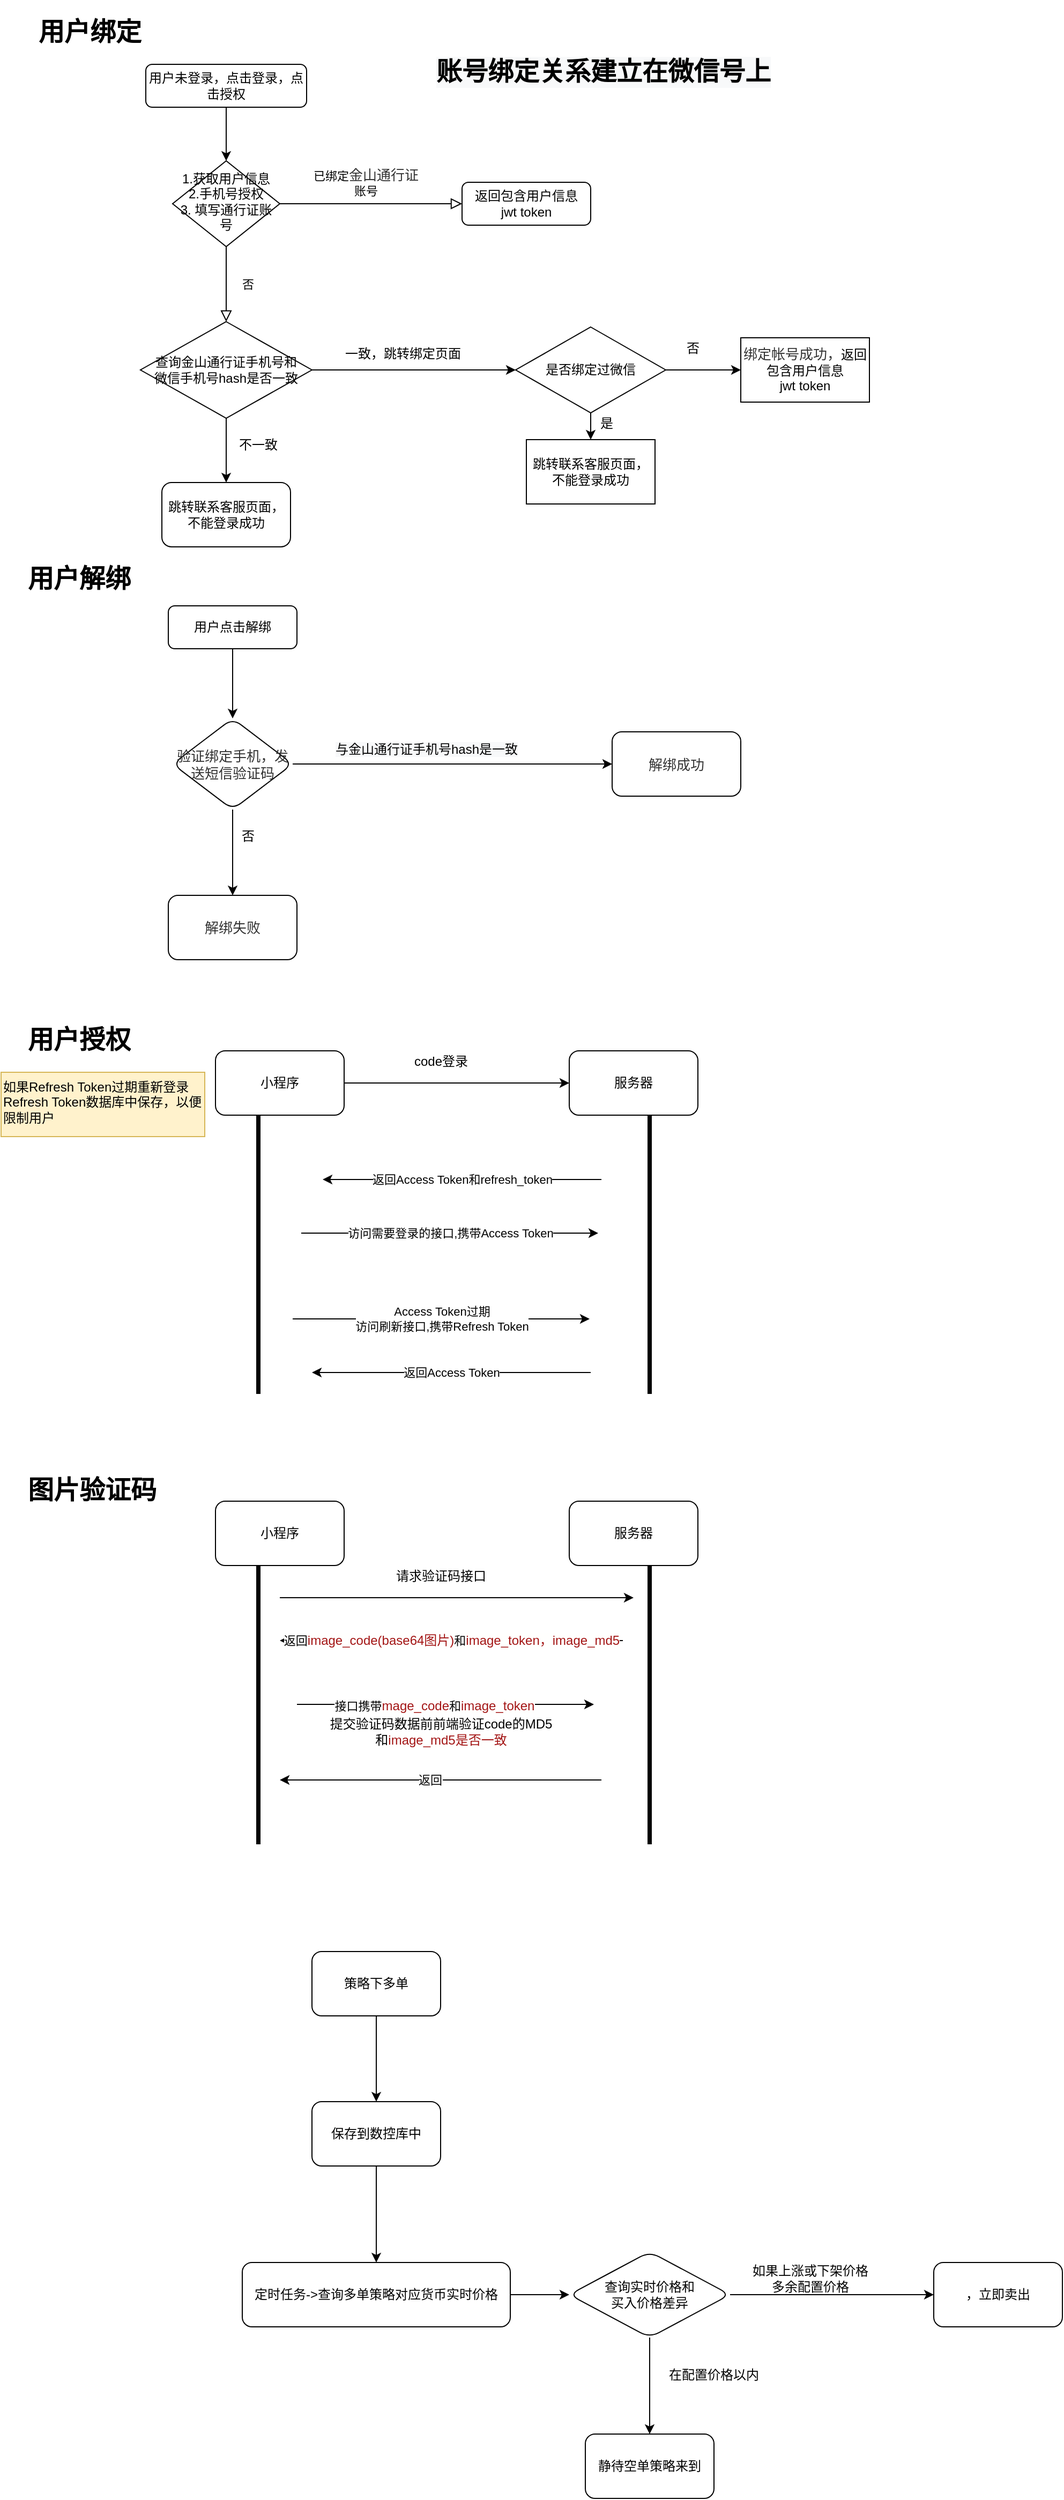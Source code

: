 <mxfile version="17.4.6" type="github">
  <diagram id="C5RBs43oDa-KdzZeNtuy" name="Page-1">
    <mxGraphModel dx="1334" dy="661" grid="1" gridSize="10" guides="1" tooltips="1" connect="1" arrows="1" fold="1" page="1" pageScale="1" pageWidth="827" pageHeight="1169" math="0" shadow="0">
      <root>
        <mxCell id="WIyWlLk6GJQsqaUBKTNV-0" />
        <mxCell id="WIyWlLk6GJQsqaUBKTNV-1" parent="WIyWlLk6GJQsqaUBKTNV-0" />
        <mxCell id="JQb2HkawdjwSyJqSRHTh-34" value="" style="edgeStyle=orthogonalEdgeStyle;rounded=0;orthogonalLoop=1;jettySize=auto;html=1;" parent="WIyWlLk6GJQsqaUBKTNV-1" source="WIyWlLk6GJQsqaUBKTNV-3" target="WIyWlLk6GJQsqaUBKTNV-6" edge="1">
          <mxGeometry relative="1" as="geometry" />
        </mxCell>
        <mxCell id="WIyWlLk6GJQsqaUBKTNV-3" value="用户未登录，点击登录，点击授权" style="rounded=1;whiteSpace=wrap;html=1;fontSize=12;glass=0;strokeWidth=1;shadow=0;" parent="WIyWlLk6GJQsqaUBKTNV-1" vertex="1">
          <mxGeometry x="145" y="80" width="150" height="40" as="geometry" />
        </mxCell>
        <mxCell id="WIyWlLk6GJQsqaUBKTNV-4" value="否" style="rounded=0;html=1;jettySize=auto;orthogonalLoop=1;fontSize=11;endArrow=block;endFill=0;endSize=8;strokeWidth=1;shadow=0;labelBackgroundColor=none;edgeStyle=orthogonalEdgeStyle;entryX=0.5;entryY=0;entryDx=0;entryDy=0;" parent="WIyWlLk6GJQsqaUBKTNV-1" source="WIyWlLk6GJQsqaUBKTNV-6" target="JQb2HkawdjwSyJqSRHTh-35" edge="1">
          <mxGeometry y="20" relative="1" as="geometry">
            <mxPoint as="offset" />
            <mxPoint x="220" y="310" as="targetPoint" />
          </mxGeometry>
        </mxCell>
        <mxCell id="WIyWlLk6GJQsqaUBKTNV-5" value="已绑定&lt;span style=&quot;color: rgb(51 , 51 , 51) ; font-family: &amp;#34;arial normal&amp;#34; , &amp;#34;arial&amp;#34; ; font-size: 13px&quot;&gt;金山通行证&lt;/span&gt;&lt;br&gt;账号" style="edgeStyle=orthogonalEdgeStyle;rounded=0;html=1;jettySize=auto;orthogonalLoop=1;fontSize=11;endArrow=block;endFill=0;endSize=8;strokeWidth=1;shadow=0;labelBackgroundColor=none;" parent="WIyWlLk6GJQsqaUBKTNV-1" source="WIyWlLk6GJQsqaUBKTNV-6" target="WIyWlLk6GJQsqaUBKTNV-7" edge="1">
          <mxGeometry x="-0.059" y="20" relative="1" as="geometry">
            <mxPoint as="offset" />
          </mxGeometry>
        </mxCell>
        <mxCell id="WIyWlLk6GJQsqaUBKTNV-6" value="1.获取用户信息&lt;br&gt;2.手机号授权&lt;br&gt;3. 填写通行证账号" style="rhombus;whiteSpace=wrap;html=1;shadow=0;fontFamily=Helvetica;fontSize=12;align=center;strokeWidth=1;spacing=6;spacingTop=-4;" parent="WIyWlLk6GJQsqaUBKTNV-1" vertex="1">
          <mxGeometry x="170" y="170" width="100" height="80" as="geometry" />
        </mxCell>
        <mxCell id="WIyWlLk6GJQsqaUBKTNV-7" value="返回包含用户信息&lt;br&gt;jwt token" style="rounded=1;whiteSpace=wrap;html=1;fontSize=12;glass=0;strokeWidth=1;shadow=0;" parent="WIyWlLk6GJQsqaUBKTNV-1" vertex="1">
          <mxGeometry x="440" y="190" width="120" height="40" as="geometry" />
        </mxCell>
        <mxCell id="JQb2HkawdjwSyJqSRHTh-8" value="" style="edgeStyle=orthogonalEdgeStyle;rounded=0;orthogonalLoop=1;jettySize=auto;html=1;exitX=0.5;exitY=1;exitDx=0;exitDy=0;" parent="WIyWlLk6GJQsqaUBKTNV-1" source="JQb2HkawdjwSyJqSRHTh-35" target="JQb2HkawdjwSyJqSRHTh-7" edge="1">
          <mxGeometry relative="1" as="geometry">
            <mxPoint x="240" y="370" as="sourcePoint" />
          </mxGeometry>
        </mxCell>
        <mxCell id="JQb2HkawdjwSyJqSRHTh-31" style="edgeStyle=orthogonalEdgeStyle;rounded=0;orthogonalLoop=1;jettySize=auto;html=1;entryX=0;entryY=0.5;entryDx=0;entryDy=0;exitX=1;exitY=0.5;exitDx=0;exitDy=0;" parent="WIyWlLk6GJQsqaUBKTNV-1" source="JQb2HkawdjwSyJqSRHTh-35" target="JQb2HkawdjwSyJqSRHTh-13" edge="1">
          <mxGeometry relative="1" as="geometry">
            <mxPoint x="320" y="340" as="sourcePoint" />
            <Array as="points">
              <mxPoint x="490" y="365" />
            </Array>
          </mxGeometry>
        </mxCell>
        <mxCell id="JQb2HkawdjwSyJqSRHTh-5" value="一致，跳转绑定页面" style="text;html=1;strokeColor=none;fillColor=none;align=center;verticalAlign=middle;whiteSpace=wrap;rounded=0;" parent="WIyWlLk6GJQsqaUBKTNV-1" vertex="1">
          <mxGeometry x="320" y="335" width="130" height="30" as="geometry" />
        </mxCell>
        <mxCell id="JQb2HkawdjwSyJqSRHTh-7" value="&lt;span&gt;跳转联系客服页面，不能登录成功&lt;/span&gt;" style="whiteSpace=wrap;html=1;rounded=1;" parent="WIyWlLk6GJQsqaUBKTNV-1" vertex="1">
          <mxGeometry x="160" y="470" width="120" height="60" as="geometry" />
        </mxCell>
        <mxCell id="JQb2HkawdjwSyJqSRHTh-9" value="不一致" style="text;html=1;strokeColor=none;fillColor=none;align=center;verticalAlign=middle;whiteSpace=wrap;rounded=0;" parent="WIyWlLk6GJQsqaUBKTNV-1" vertex="1">
          <mxGeometry x="200" y="420" width="100" height="30" as="geometry" />
        </mxCell>
        <mxCell id="JQb2HkawdjwSyJqSRHTh-15" value="" style="edgeStyle=orthogonalEdgeStyle;rounded=0;orthogonalLoop=1;jettySize=auto;html=1;" parent="WIyWlLk6GJQsqaUBKTNV-1" source="JQb2HkawdjwSyJqSRHTh-13" target="JQb2HkawdjwSyJqSRHTh-14" edge="1">
          <mxGeometry relative="1" as="geometry" />
        </mxCell>
        <mxCell id="JQb2HkawdjwSyJqSRHTh-18" value="" style="edgeStyle=orthogonalEdgeStyle;rounded=0;orthogonalLoop=1;jettySize=auto;html=1;" parent="WIyWlLk6GJQsqaUBKTNV-1" source="JQb2HkawdjwSyJqSRHTh-13" target="JQb2HkawdjwSyJqSRHTh-17" edge="1">
          <mxGeometry relative="1" as="geometry" />
        </mxCell>
        <mxCell id="JQb2HkawdjwSyJqSRHTh-13" value="&lt;span&gt;是否绑定过微信&lt;/span&gt;" style="rhombus;whiteSpace=wrap;html=1;" parent="WIyWlLk6GJQsqaUBKTNV-1" vertex="1">
          <mxGeometry x="490" y="325" width="140" height="80" as="geometry" />
        </mxCell>
        <mxCell id="JQb2HkawdjwSyJqSRHTh-14" value="&lt;span&gt;跳转联系客服页面，不能登录成功&lt;/span&gt;" style="whiteSpace=wrap;html=1;" parent="WIyWlLk6GJQsqaUBKTNV-1" vertex="1">
          <mxGeometry x="500" y="430" width="120" height="60" as="geometry" />
        </mxCell>
        <mxCell id="JQb2HkawdjwSyJqSRHTh-16" value="是" style="text;html=1;strokeColor=none;fillColor=none;align=center;verticalAlign=middle;whiteSpace=wrap;rounded=0;" parent="WIyWlLk6GJQsqaUBKTNV-1" vertex="1">
          <mxGeometry x="510" y="400" width="130" height="30" as="geometry" />
        </mxCell>
        <mxCell id="JQb2HkawdjwSyJqSRHTh-17" value="&lt;span style=&quot;color: rgb(51 , 51 , 51) ; font-family: &amp;#34;arial normal&amp;#34; , &amp;#34;arial&amp;#34; ; font-size: 13px&quot;&gt;绑定帐号成功，&lt;/span&gt;返回包含用户信息&lt;br&gt;jwt token" style="whiteSpace=wrap;html=1;" parent="WIyWlLk6GJQsqaUBKTNV-1" vertex="1">
          <mxGeometry x="700" y="335" width="120" height="60" as="geometry" />
        </mxCell>
        <mxCell id="JQb2HkawdjwSyJqSRHTh-19" value="&lt;h1&gt;用户绑定&lt;/h1&gt;" style="text;html=1;strokeColor=none;fillColor=none;spacing=5;spacingTop=-20;whiteSpace=wrap;overflow=hidden;rounded=0;" parent="WIyWlLk6GJQsqaUBKTNV-1" vertex="1">
          <mxGeometry x="40" y="30" width="190" height="40" as="geometry" />
        </mxCell>
        <mxCell id="JQb2HkawdjwSyJqSRHTh-20" value="&lt;h1&gt;用户解绑&lt;/h1&gt;&lt;p&gt;&lt;br&gt;&lt;/p&gt;" style="text;html=1;strokeColor=none;fillColor=none;spacing=5;spacingTop=-20;whiteSpace=wrap;overflow=hidden;rounded=0;" parent="WIyWlLk6GJQsqaUBKTNV-1" vertex="1">
          <mxGeometry x="30" y="540" width="190" height="40" as="geometry" />
        </mxCell>
        <mxCell id="JQb2HkawdjwSyJqSRHTh-24" value="" style="edgeStyle=orthogonalEdgeStyle;rounded=0;orthogonalLoop=1;jettySize=auto;html=1;" parent="WIyWlLk6GJQsqaUBKTNV-1" source="JQb2HkawdjwSyJqSRHTh-22" target="JQb2HkawdjwSyJqSRHTh-23" edge="1">
          <mxGeometry relative="1" as="geometry" />
        </mxCell>
        <mxCell id="JQb2HkawdjwSyJqSRHTh-22" value="用户点击解绑&lt;br&gt;" style="rounded=1;whiteSpace=wrap;html=1;fontSize=12;glass=0;strokeWidth=1;shadow=0;" parent="WIyWlLk6GJQsqaUBKTNV-1" vertex="1">
          <mxGeometry x="166" y="585" width="120" height="40" as="geometry" />
        </mxCell>
        <mxCell id="JQb2HkawdjwSyJqSRHTh-26" value="" style="edgeStyle=orthogonalEdgeStyle;rounded=0;orthogonalLoop=1;jettySize=auto;html=1;" parent="WIyWlLk6GJQsqaUBKTNV-1" source="JQb2HkawdjwSyJqSRHTh-23" target="JQb2HkawdjwSyJqSRHTh-25" edge="1">
          <mxGeometry relative="1" as="geometry" />
        </mxCell>
        <mxCell id="JQb2HkawdjwSyJqSRHTh-28" value="" style="edgeStyle=orthogonalEdgeStyle;rounded=0;orthogonalLoop=1;jettySize=auto;html=1;" parent="WIyWlLk6GJQsqaUBKTNV-1" source="JQb2HkawdjwSyJqSRHTh-23" target="JQb2HkawdjwSyJqSRHTh-27" edge="1">
          <mxGeometry relative="1" as="geometry" />
        </mxCell>
        <mxCell id="JQb2HkawdjwSyJqSRHTh-23" value="&lt;span style=&quot;color: rgb(51 , 51 , 51) ; font-family: &amp;#34;arial normal&amp;#34; , &amp;#34;arial&amp;#34; ; font-size: 13px&quot;&gt;验证绑定手机，发送短信验证码&lt;/span&gt;" style="rhombus;whiteSpace=wrap;html=1;rounded=1;glass=0;strokeWidth=1;shadow=0;" parent="WIyWlLk6GJQsqaUBKTNV-1" vertex="1">
          <mxGeometry x="170" y="690" width="112" height="85" as="geometry" />
        </mxCell>
        <mxCell id="JQb2HkawdjwSyJqSRHTh-25" value="&lt;span style=&quot;color: rgb(51 , 51 , 51) ; font-family: &amp;#34;arial normal&amp;#34; , &amp;#34;arial&amp;#34; ; font-size: 13px&quot;&gt;解绑成功&lt;/span&gt;" style="whiteSpace=wrap;html=1;rounded=1;glass=0;strokeWidth=1;shadow=0;" parent="WIyWlLk6GJQsqaUBKTNV-1" vertex="1">
          <mxGeometry x="580" y="702.5" width="120" height="60" as="geometry" />
        </mxCell>
        <mxCell id="JQb2HkawdjwSyJqSRHTh-27" value="&lt;span style=&quot;color: rgb(51 , 51 , 51) ; font-family: &amp;#34;arial normal&amp;#34; , &amp;#34;arial&amp;#34; ; font-size: 13px&quot;&gt;解绑失败&lt;/span&gt;" style="whiteSpace=wrap;html=1;rounded=1;glass=0;strokeWidth=1;shadow=0;" parent="WIyWlLk6GJQsqaUBKTNV-1" vertex="1">
          <mxGeometry x="166" y="855" width="120" height="60" as="geometry" />
        </mxCell>
        <mxCell id="JQb2HkawdjwSyJqSRHTh-29" value="&lt;span style=&quot;color: rgb(0 , 0 , 0) ; font-family: &amp;#34;helvetica&amp;#34; ; font-size: 12px ; font-style: normal ; font-weight: 400 ; letter-spacing: normal ; text-align: center ; text-indent: 0px ; text-transform: none ; word-spacing: 0px ; background-color: rgb(248 , 249 , 250) ; display: inline ; float: none&quot;&gt;与金山通行证手机号hash是一致&lt;/span&gt;" style="text;whiteSpace=wrap;html=1;" parent="WIyWlLk6GJQsqaUBKTNV-1" vertex="1">
          <mxGeometry x="320" y="705" width="270" height="30" as="geometry" />
        </mxCell>
        <mxCell id="JQb2HkawdjwSyJqSRHTh-30" value="否" style="text;html=1;align=center;verticalAlign=middle;resizable=0;points=[];autosize=1;strokeColor=none;fillColor=none;" parent="WIyWlLk6GJQsqaUBKTNV-1" vertex="1">
          <mxGeometry x="225" y="790" width="30" height="20" as="geometry" />
        </mxCell>
        <mxCell id="JQb2HkawdjwSyJqSRHTh-32" value="否" style="text;html=1;align=center;verticalAlign=middle;resizable=0;points=[];autosize=1;strokeColor=none;fillColor=none;" parent="WIyWlLk6GJQsqaUBKTNV-1" vertex="1">
          <mxGeometry x="640" y="335" width="30" height="20" as="geometry" />
        </mxCell>
        <mxCell id="JQb2HkawdjwSyJqSRHTh-33" value="&lt;h1 style=&quot;color: rgb(0 , 0 , 0) ; font-family: &amp;#34;helvetica&amp;#34; ; font-style: normal ; letter-spacing: normal ; text-align: left ; text-indent: 0px ; text-transform: none ; word-spacing: 0px ; background-color: rgb(248 , 249 , 250)&quot;&gt;账号绑定关系建立在微信号上&lt;/h1&gt;" style="text;whiteSpace=wrap;html=1;" parent="WIyWlLk6GJQsqaUBKTNV-1" vertex="1">
          <mxGeometry x="414" y="50" width="340" height="60" as="geometry" />
        </mxCell>
        <mxCell id="JQb2HkawdjwSyJqSRHTh-35" value="&lt;span&gt;查询金山通行证手机号和&lt;br&gt;微信手机号hash是否一致&lt;/span&gt;" style="rhombus;whiteSpace=wrap;html=1;" parent="WIyWlLk6GJQsqaUBKTNV-1" vertex="1">
          <mxGeometry x="140" y="320" width="160" height="90" as="geometry" />
        </mxCell>
        <mxCell id="JQb2HkawdjwSyJqSRHTh-37" value="&lt;h1&gt;用户授权&lt;/h1&gt;&lt;p&gt;&lt;br&gt;&lt;/p&gt;" style="text;html=1;strokeColor=none;fillColor=none;spacing=5;spacingTop=-20;whiteSpace=wrap;overflow=hidden;rounded=0;" parent="WIyWlLk6GJQsqaUBKTNV-1" vertex="1">
          <mxGeometry x="30" y="970" width="190" height="40" as="geometry" />
        </mxCell>
        <mxCell id="JQb2HkawdjwSyJqSRHTh-40" style="edgeStyle=orthogonalEdgeStyle;rounded=0;orthogonalLoop=1;jettySize=auto;html=1;" parent="WIyWlLk6GJQsqaUBKTNV-1" source="JQb2HkawdjwSyJqSRHTh-38" target="JQb2HkawdjwSyJqSRHTh-39" edge="1">
          <mxGeometry relative="1" as="geometry" />
        </mxCell>
        <mxCell id="JQb2HkawdjwSyJqSRHTh-38" value="小程序" style="rounded=1;whiteSpace=wrap;html=1;" parent="WIyWlLk6GJQsqaUBKTNV-1" vertex="1">
          <mxGeometry x="210" y="1000" width="120" height="60" as="geometry" />
        </mxCell>
        <mxCell id="JQb2HkawdjwSyJqSRHTh-39" value="服务器" style="rounded=1;whiteSpace=wrap;html=1;" parent="WIyWlLk6GJQsqaUBKTNV-1" vertex="1">
          <mxGeometry x="540" y="1000" width="120" height="60" as="geometry" />
        </mxCell>
        <mxCell id="JQb2HkawdjwSyJqSRHTh-41" value="code登录" style="text;html=1;align=center;verticalAlign=middle;resizable=0;points=[];autosize=1;strokeColor=none;fillColor=none;" parent="WIyWlLk6GJQsqaUBKTNV-1" vertex="1">
          <mxGeometry x="385" y="1000" width="70" height="20" as="geometry" />
        </mxCell>
        <mxCell id="JQb2HkawdjwSyJqSRHTh-42" value="" style="line;strokeWidth=4;direction=south;html=1;perimeter=backbonePerimeter;points=[];outlineConnect=0;" parent="WIyWlLk6GJQsqaUBKTNV-1" vertex="1">
          <mxGeometry x="610" y="1060" width="10" height="260" as="geometry" />
        </mxCell>
        <mxCell id="JQb2HkawdjwSyJqSRHTh-43" value="" style="endArrow=classic;html=1;rounded=0;" parent="WIyWlLk6GJQsqaUBKTNV-1" edge="1">
          <mxGeometry relative="1" as="geometry">
            <mxPoint x="570" y="1120" as="sourcePoint" />
            <mxPoint x="310" y="1120" as="targetPoint" />
          </mxGeometry>
        </mxCell>
        <mxCell id="JQb2HkawdjwSyJqSRHTh-44" value="返回Access Token和refresh_token" style="edgeLabel;resizable=0;html=1;align=center;verticalAlign=middle;" parent="JQb2HkawdjwSyJqSRHTh-43" connectable="0" vertex="1">
          <mxGeometry relative="1" as="geometry" />
        </mxCell>
        <mxCell id="JQb2HkawdjwSyJqSRHTh-46" value="" style="line;strokeWidth=4;direction=south;html=1;perimeter=backbonePerimeter;points=[];outlineConnect=0;" parent="WIyWlLk6GJQsqaUBKTNV-1" vertex="1">
          <mxGeometry x="245" y="1060" width="10" height="260" as="geometry" />
        </mxCell>
        <mxCell id="JQb2HkawdjwSyJqSRHTh-47" value="" style="endArrow=classic;html=1;rounded=0;" parent="WIyWlLk6GJQsqaUBKTNV-1" edge="1">
          <mxGeometry relative="1" as="geometry">
            <mxPoint x="290" y="1170" as="sourcePoint" />
            <mxPoint x="567" y="1170.0" as="targetPoint" />
          </mxGeometry>
        </mxCell>
        <mxCell id="JQb2HkawdjwSyJqSRHTh-48" value="访问需要登录的接口,携带Access Token" style="edgeLabel;resizable=0;html=1;align=center;verticalAlign=middle;" parent="JQb2HkawdjwSyJqSRHTh-47" connectable="0" vertex="1">
          <mxGeometry relative="1" as="geometry" />
        </mxCell>
        <mxCell id="JQb2HkawdjwSyJqSRHTh-49" value="" style="endArrow=classic;html=1;rounded=0;" parent="WIyWlLk6GJQsqaUBKTNV-1" edge="1">
          <mxGeometry relative="1" as="geometry">
            <mxPoint x="560" y="1300.0" as="sourcePoint" />
            <mxPoint x="300" y="1300.0" as="targetPoint" />
          </mxGeometry>
        </mxCell>
        <mxCell id="JQb2HkawdjwSyJqSRHTh-50" value="返回Access Token" style="edgeLabel;resizable=0;html=1;align=center;verticalAlign=middle;" parent="JQb2HkawdjwSyJqSRHTh-49" connectable="0" vertex="1">
          <mxGeometry relative="1" as="geometry" />
        </mxCell>
        <mxCell id="JQb2HkawdjwSyJqSRHTh-51" value="" style="endArrow=classic;html=1;rounded=0;" parent="WIyWlLk6GJQsqaUBKTNV-1" edge="1">
          <mxGeometry relative="1" as="geometry">
            <mxPoint x="282" y="1250.0" as="sourcePoint" />
            <mxPoint x="559" y="1250.0" as="targetPoint" />
          </mxGeometry>
        </mxCell>
        <mxCell id="JQb2HkawdjwSyJqSRHTh-52" value="&lt;div&gt;&lt;span style=&quot;font-size: 11px&quot;&gt;Access Token过期&lt;/span&gt;&lt;/div&gt;&lt;div&gt;&lt;span style=&quot;font-size: 11px&quot;&gt;访问刷新接口,携带Refresh Token&lt;/span&gt;&lt;/div&gt;" style="edgeLabel;resizable=0;html=1;align=center;verticalAlign=middle;" parent="JQb2HkawdjwSyJqSRHTh-51" connectable="0" vertex="1">
          <mxGeometry relative="1" as="geometry" />
        </mxCell>
        <mxCell id="JQb2HkawdjwSyJqSRHTh-53" value="如果Refresh Token过期重新登录&lt;br&gt;Refresh Token数据库中保存，以便限制用户&lt;br&gt;" style="text;whiteSpace=wrap;html=1;fillColor=#fff2cc;strokeColor=#d6b656;" parent="WIyWlLk6GJQsqaUBKTNV-1" vertex="1">
          <mxGeometry x="10" y="1020" width="190" height="60" as="geometry" />
        </mxCell>
        <mxCell id="T7uYIX3uQ5JIbIwVG91x-0" value="&lt;h1&gt;图片验证码&lt;/h1&gt;" style="text;html=1;strokeColor=none;fillColor=none;spacing=5;spacingTop=-20;whiteSpace=wrap;overflow=hidden;rounded=0;" vertex="1" parent="WIyWlLk6GJQsqaUBKTNV-1">
          <mxGeometry x="30" y="1390" width="190" height="40" as="geometry" />
        </mxCell>
        <mxCell id="T7uYIX3uQ5JIbIwVG91x-1" style="edgeStyle=orthogonalEdgeStyle;rounded=0;orthogonalLoop=1;jettySize=auto;html=1;" edge="1" parent="WIyWlLk6GJQsqaUBKTNV-1">
          <mxGeometry relative="1" as="geometry">
            <mxPoint x="270" y="1510" as="sourcePoint" />
            <mxPoint x="600" y="1510" as="targetPoint" />
            <Array as="points">
              <mxPoint x="270" y="1510" />
            </Array>
          </mxGeometry>
        </mxCell>
        <mxCell id="T7uYIX3uQ5JIbIwVG91x-2" value="小程序" style="rounded=1;whiteSpace=wrap;html=1;" vertex="1" parent="WIyWlLk6GJQsqaUBKTNV-1">
          <mxGeometry x="210" y="1420" width="120" height="60" as="geometry" />
        </mxCell>
        <mxCell id="T7uYIX3uQ5JIbIwVG91x-3" value="服务器" style="rounded=1;whiteSpace=wrap;html=1;" vertex="1" parent="WIyWlLk6GJQsqaUBKTNV-1">
          <mxGeometry x="540" y="1420" width="120" height="60" as="geometry" />
        </mxCell>
        <mxCell id="T7uYIX3uQ5JIbIwVG91x-4" value="请求验证码接口" style="text;html=1;align=center;verticalAlign=middle;resizable=0;points=[];autosize=1;strokeColor=none;fillColor=none;" vertex="1" parent="WIyWlLk6GJQsqaUBKTNV-1">
          <mxGeometry x="370" y="1480" width="100" height="20" as="geometry" />
        </mxCell>
        <mxCell id="T7uYIX3uQ5JIbIwVG91x-5" value="" style="line;strokeWidth=4;direction=south;html=1;perimeter=backbonePerimeter;points=[];outlineConnect=0;" vertex="1" parent="WIyWlLk6GJQsqaUBKTNV-1">
          <mxGeometry x="610" y="1480" width="10" height="260" as="geometry" />
        </mxCell>
        <mxCell id="T7uYIX3uQ5JIbIwVG91x-6" value="" style="endArrow=classic;html=1;rounded=0;" edge="1" parent="WIyWlLk6GJQsqaUBKTNV-1">
          <mxGeometry relative="1" as="geometry">
            <mxPoint x="590" y="1550" as="sourcePoint" />
            <mxPoint x="270" y="1550" as="targetPoint" />
            <Array as="points">
              <mxPoint x="390" y="1550" />
            </Array>
          </mxGeometry>
        </mxCell>
        <mxCell id="T7uYIX3uQ5JIbIwVG91x-7" value="返回&lt;span style=&quot;color: rgb(163 , 21 , 21) ; background-color: rgb(255 , 255 , 254) ; font-size: 12px&quot;&gt;image_code(base64图片)&lt;/span&gt;和&lt;span style=&quot;color: rgb(163 , 21 , 21) ; background-color: rgb(255 , 255 , 254) ; font-size: 12px&quot;&gt;image_token，&lt;/span&gt;&lt;span style=&quot;color: rgb(163 , 21 , 21) ; background-color: rgb(255 , 255 , 254) ; font-size: 12px&quot;&gt;image_md5&lt;/span&gt;" style="edgeLabel;resizable=0;html=1;align=center;verticalAlign=middle;" connectable="0" vertex="1" parent="T7uYIX3uQ5JIbIwVG91x-6">
          <mxGeometry relative="1" as="geometry">
            <mxPoint as="offset" />
          </mxGeometry>
        </mxCell>
        <mxCell id="T7uYIX3uQ5JIbIwVG91x-8" value="" style="line;strokeWidth=4;direction=south;html=1;perimeter=backbonePerimeter;points=[];outlineConnect=0;" vertex="1" parent="WIyWlLk6GJQsqaUBKTNV-1">
          <mxGeometry x="245" y="1480" width="10" height="260" as="geometry" />
        </mxCell>
        <mxCell id="T7uYIX3uQ5JIbIwVG91x-9" value="" style="endArrow=classic;html=1;rounded=0;" edge="1" parent="WIyWlLk6GJQsqaUBKTNV-1">
          <mxGeometry relative="1" as="geometry">
            <mxPoint x="286" y="1609.5" as="sourcePoint" />
            <mxPoint x="563" y="1609.5" as="targetPoint" />
          </mxGeometry>
        </mxCell>
        <mxCell id="T7uYIX3uQ5JIbIwVG91x-10" value="接口携带&lt;span style=&quot;font-size: 12px ; color: rgb(163 , 21 , 21) ; background-color: rgb(255 , 255 , 254)&quot;&gt;mage_code&lt;/span&gt;和&lt;span style=&quot;font-size: 12px ; color: rgb(163 , 21 , 21) ; background-color: rgb(255 , 255 , 254)&quot;&gt;image_token&lt;/span&gt;" style="edgeLabel;resizable=0;html=1;align=center;verticalAlign=middle;" connectable="0" vertex="1" parent="T7uYIX3uQ5JIbIwVG91x-9">
          <mxGeometry relative="1" as="geometry">
            <mxPoint x="-11" y="1" as="offset" />
          </mxGeometry>
        </mxCell>
        <mxCell id="T7uYIX3uQ5JIbIwVG91x-11" value="" style="endArrow=classic;html=1;rounded=0;" edge="1" parent="WIyWlLk6GJQsqaUBKTNV-1">
          <mxGeometry relative="1" as="geometry">
            <mxPoint x="570" y="1680.0" as="sourcePoint" />
            <mxPoint x="270" y="1680" as="targetPoint" />
          </mxGeometry>
        </mxCell>
        <mxCell id="T7uYIX3uQ5JIbIwVG91x-12" value="返回" style="edgeLabel;resizable=0;html=1;align=center;verticalAlign=middle;" connectable="0" vertex="1" parent="T7uYIX3uQ5JIbIwVG91x-11">
          <mxGeometry relative="1" as="geometry">
            <mxPoint x="-10" as="offset" />
          </mxGeometry>
        </mxCell>
        <mxCell id="T7uYIX3uQ5JIbIwVG91x-15" value="提交验证码数据前前端验证code的MD5和&lt;span style=&quot;color: rgb(163 , 21 , 21) ; background-color: rgb(255 , 255 , 254)&quot;&gt;image_md5是否一致&lt;/span&gt;" style="text;html=1;strokeColor=none;fillColor=none;align=center;verticalAlign=middle;whiteSpace=wrap;rounded=0;" vertex="1" parent="WIyWlLk6GJQsqaUBKTNV-1">
          <mxGeometry x="312.5" y="1620" width="215" height="30" as="geometry" />
        </mxCell>
        <mxCell id="T7uYIX3uQ5JIbIwVG91x-19" value="" style="edgeStyle=orthogonalEdgeStyle;rounded=0;orthogonalLoop=1;jettySize=auto;html=1;" edge="1" parent="WIyWlLk6GJQsqaUBKTNV-1" source="T7uYIX3uQ5JIbIwVG91x-17" target="T7uYIX3uQ5JIbIwVG91x-18">
          <mxGeometry relative="1" as="geometry" />
        </mxCell>
        <mxCell id="T7uYIX3uQ5JIbIwVG91x-17" value="策略下多单" style="rounded=1;whiteSpace=wrap;html=1;" vertex="1" parent="WIyWlLk6GJQsqaUBKTNV-1">
          <mxGeometry x="300" y="1840" width="120" height="60" as="geometry" />
        </mxCell>
        <mxCell id="T7uYIX3uQ5JIbIwVG91x-21" value="" style="edgeStyle=orthogonalEdgeStyle;rounded=0;orthogonalLoop=1;jettySize=auto;html=1;" edge="1" parent="WIyWlLk6GJQsqaUBKTNV-1" source="T7uYIX3uQ5JIbIwVG91x-18" target="T7uYIX3uQ5JIbIwVG91x-20">
          <mxGeometry relative="1" as="geometry" />
        </mxCell>
        <mxCell id="T7uYIX3uQ5JIbIwVG91x-18" value="保存到数控库中" style="whiteSpace=wrap;html=1;rounded=1;" vertex="1" parent="WIyWlLk6GJQsqaUBKTNV-1">
          <mxGeometry x="300" y="1980" width="120" height="60" as="geometry" />
        </mxCell>
        <mxCell id="T7uYIX3uQ5JIbIwVG91x-23" value="" style="edgeStyle=orthogonalEdgeStyle;rounded=0;orthogonalLoop=1;jettySize=auto;html=1;" edge="1" parent="WIyWlLk6GJQsqaUBKTNV-1" source="T7uYIX3uQ5JIbIwVG91x-20" target="T7uYIX3uQ5JIbIwVG91x-22">
          <mxGeometry relative="1" as="geometry" />
        </mxCell>
        <mxCell id="T7uYIX3uQ5JIbIwVG91x-20" value="定时任务-&amp;gt;查询多单策略对应货币实时价格" style="whiteSpace=wrap;html=1;rounded=1;" vertex="1" parent="WIyWlLk6GJQsqaUBKTNV-1">
          <mxGeometry x="235" y="2130" width="250" height="60" as="geometry" />
        </mxCell>
        <mxCell id="T7uYIX3uQ5JIbIwVG91x-25" value="" style="edgeStyle=orthogonalEdgeStyle;rounded=0;orthogonalLoop=1;jettySize=auto;html=1;" edge="1" parent="WIyWlLk6GJQsqaUBKTNV-1" source="T7uYIX3uQ5JIbIwVG91x-22" target="T7uYIX3uQ5JIbIwVG91x-24">
          <mxGeometry relative="1" as="geometry" />
        </mxCell>
        <mxCell id="T7uYIX3uQ5JIbIwVG91x-27" value="" style="edgeStyle=orthogonalEdgeStyle;rounded=0;orthogonalLoop=1;jettySize=auto;html=1;" edge="1" parent="WIyWlLk6GJQsqaUBKTNV-1" source="T7uYIX3uQ5JIbIwVG91x-22" target="T7uYIX3uQ5JIbIwVG91x-26">
          <mxGeometry relative="1" as="geometry" />
        </mxCell>
        <mxCell id="T7uYIX3uQ5JIbIwVG91x-22" value="查询实时价格和&lt;br&gt;买入价格差异" style="rhombus;whiteSpace=wrap;html=1;rounded=1;" vertex="1" parent="WIyWlLk6GJQsqaUBKTNV-1">
          <mxGeometry x="540" y="2120" width="150" height="80" as="geometry" />
        </mxCell>
        <mxCell id="T7uYIX3uQ5JIbIwVG91x-24" value="&lt;span&gt;，立即卖出&lt;/span&gt;" style="whiteSpace=wrap;html=1;rounded=1;" vertex="1" parent="WIyWlLk6GJQsqaUBKTNV-1">
          <mxGeometry x="880" y="2130" width="120" height="60" as="geometry" />
        </mxCell>
        <mxCell id="T7uYIX3uQ5JIbIwVG91x-26" value="静待空单策略来到" style="whiteSpace=wrap;html=1;rounded=1;" vertex="1" parent="WIyWlLk6GJQsqaUBKTNV-1">
          <mxGeometry x="555" y="2290" width="120" height="60" as="geometry" />
        </mxCell>
        <mxCell id="T7uYIX3uQ5JIbIwVG91x-28" value="如果上涨或下架价格多余配置价格" style="text;html=1;strokeColor=none;fillColor=none;align=center;verticalAlign=middle;whiteSpace=wrap;rounded=0;" vertex="1" parent="WIyWlLk6GJQsqaUBKTNV-1">
          <mxGeometry x="710" y="2130" width="110" height="30" as="geometry" />
        </mxCell>
        <mxCell id="T7uYIX3uQ5JIbIwVG91x-29" value="在配置价格以内" style="text;html=1;strokeColor=none;fillColor=none;align=center;verticalAlign=middle;whiteSpace=wrap;rounded=0;" vertex="1" parent="WIyWlLk6GJQsqaUBKTNV-1">
          <mxGeometry x="620" y="2220" width="110" height="30" as="geometry" />
        </mxCell>
      </root>
    </mxGraphModel>
  </diagram>
</mxfile>

